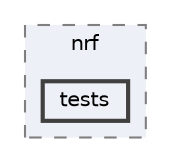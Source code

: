 digraph "build/modules/nrf/tests"
{
 // LATEX_PDF_SIZE
  bgcolor="transparent";
  edge [fontname=Helvetica,fontsize=10,labelfontname=Helvetica,labelfontsize=10];
  node [fontname=Helvetica,fontsize=10,shape=box,height=0.2,width=0.4];
  compound=true
  subgraph clusterdir_5197197c98a0a342b5a94dcc36389f3e {
    graph [ bgcolor="#edf0f7", pencolor="grey50", label="nrf", fontname=Helvetica,fontsize=10 style="filled,dashed", URL="dir_5197197c98a0a342b5a94dcc36389f3e.html",tooltip=""]
  dir_9e5d738f6fc6b4e93709940c9730d8cd [label="tests", fillcolor="#edf0f7", color="grey25", style="filled,bold", URL="dir_9e5d738f6fc6b4e93709940c9730d8cd.html",tooltip=""];
  }
}

